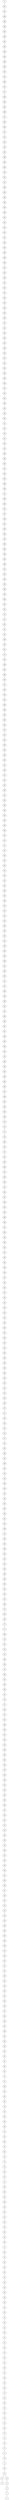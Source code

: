 graph DFS_I_grafoGilbert_500_20  {
0;
487;
497;
496;
490;
499;
495;
498;
491;
492;
480;
494;
486;
493;
478;
479;
484;
475;
477;
488;
465;
481;
489;
471;
485;
468;
472;
474;
482;
470;
467;
469;
483;
464;
476;
462;
473;
466;
459;
463;
456;
458;
460;
453;
461;
442;
452;
457;
454;
455;
450;
448;
449;
425;
434;
440;
447;
445;
451;
429;
432;
444;
430;
446;
427;
431;
443;
438;
420;
428;
435;
437;
441;
426;
433;
400;
436;
422;
419;
423;
439;
415;
424;
402;
417;
414;
418;
421;
416;
412;
408;
403;
382;
413;
404;
405;
399;
409;
411;
398;
406;
401;
407;
396;
397;
390;
395;
373;
383;
386;
389;
393;
384;
410;
392;
394;
379;
388;
378;
380;
387;
391;
374;
377;
381;
371;
375;
385;
376;
367;
372;
364;
366;
363;
368;
358;
370;
343;
356;
362;
369;
359;
361;
365;
355;
357;
353;
354;
360;
335;
349;
350;
351;
346;
347;
352;
345;
348;
331;
342;
338;
344;
340;
320;
334;
339;
332;
341;
317;
327;
333;
337;
330;
322;
328;
321;
323;
326;
325;
336;
291;
324;
314;
318;
303;
315;
316;
310;
329;
306;
319;
309;
313;
293;
305;
311;
312;
308;
294;
298;
301;
275;
288;
300;
307;
297;
289;
292;
296;
304;
274;
299;
302;
283;
290;
286;
295;
287;
269;
281;
282;
284;
280;
276;
273;
277;
270;
285;
278;
271;
267;
265;
268;
279;
263;
259;
272;
264;
257;
258;
262;
253;
266;
260;
261;
236;
254;
256;
250;
251;
255;
238;
248;
249;
247;
252;
234;
237;
242;
245;
233;
235;
241;
224;
246;
223;
239;
243;
244;
228;
230;
225;
220;
240;
232;
202;
213;
231;
219;
229;
227;
211;
222;
218;
221;
214;
217;
212;
207;
209;
216;
208;
226;
210;
193;
206;
200;
215;
197;
204;
205;
199;
201;
203;
196;
178;
198;
182;
188;
195;
191;
192;
194;
189;
190;
180;
181;
185;
187;
184;
173;
183;
179;
177;
171;
186;
174;
167;
176;
175;
148;
163;
172;
168;
154;
160;
166;
151;
170;
117;
159;
157;
145;
164;
169;
161;
165;
155;
156;
140;
158;
162;
153;
149;
146;
143;
135;
152;
150;
138;
147;
144;
131;
141;
142;
132;
133;
125;
129;
137;
123;
130;
139;
121;
128;
136;
127;
134;
113;
122;
115;
116;
118;
109;
119;
105;
126;
106;
114;
124;
98;
111;
112;
103;
107;
110;
88;
96;
102;
94;
97;
104;
120;
95;
108;
93;
101;
99;
92;
82;
91;
86;
90;
77;
87;
100;
56;
84;
85;
76;
79;
83;
68;
89;
74;
81;
60;
75;
80;
70;
72;
78;
48;
67;
73;
64;
69;
55;
66;
54;
65;
45;
63;
52;
62;
34;
36;
71;
46;
47;
58;
53;
61;
57;
50;
59;
38;
49;
39;
41;
44;
51;
40;
42;
43;
31;
35;
33;
25;
32;
21;
29;
37;
30;
24;
28;
27;
23;
19;
22;
26;
15;
18;
20;
14;
9;
12;
17;
6;
13;
2;
16;
8;
11;
5;
10;
4;
3;
7;
1;
0 -- 487;
487 -- 497;
497 -- 496;
496 -- 490;
490 -- 499;
499 -- 495;
495 -- 498;
498 -- 491;
491 -- 492;
492 -- 480;
480 -- 494;
494 -- 486;
486 -- 493;
493 -- 478;
478 -- 479;
479 -- 484;
484 -- 475;
475 -- 477;
477 -- 488;
488 -- 465;
465 -- 481;
481 -- 489;
489 -- 471;
471 -- 485;
485 -- 468;
468 -- 472;
472 -- 474;
474 -- 482;
482 -- 470;
470 -- 467;
467 -- 469;
469 -- 483;
483 -- 464;
464 -- 476;
476 -- 462;
462 -- 473;
473 -- 466;
466 -- 459;
459 -- 463;
463 -- 456;
456 -- 458;
458 -- 460;
460 -- 453;
453 -- 461;
461 -- 442;
442 -- 452;
452 -- 457;
457 -- 454;
454 -- 455;
455 -- 450;
450 -- 448;
448 -- 449;
449 -- 425;
425 -- 434;
434 -- 440;
440 -- 447;
447 -- 445;
445 -- 451;
451 -- 429;
429 -- 432;
432 -- 444;
444 -- 430;
430 -- 446;
446 -- 427;
427 -- 431;
431 -- 443;
443 -- 438;
438 -- 420;
420 -- 428;
428 -- 435;
435 -- 437;
437 -- 441;
441 -- 426;
426 -- 433;
433 -- 400;
400 -- 436;
436 -- 422;
422 -- 419;
419 -- 423;
423 -- 439;
439 -- 415;
415 -- 424;
424 -- 402;
402 -- 417;
417 -- 414;
414 -- 418;
418 -- 421;
421 -- 416;
416 -- 412;
412 -- 408;
408 -- 403;
403 -- 382;
382 -- 413;
413 -- 404;
404 -- 405;
405 -- 399;
399 -- 409;
409 -- 411;
411 -- 398;
398 -- 406;
406 -- 401;
401 -- 407;
407 -- 396;
396 -- 397;
397 -- 390;
390 -- 395;
395 -- 373;
373 -- 383;
383 -- 386;
386 -- 389;
389 -- 393;
393 -- 384;
384 -- 410;
410 -- 392;
392 -- 394;
394 -- 379;
379 -- 388;
388 -- 378;
378 -- 380;
380 -- 387;
387 -- 391;
391 -- 374;
374 -- 377;
377 -- 381;
381 -- 371;
371 -- 375;
375 -- 385;
385 -- 376;
376 -- 367;
367 -- 372;
372 -- 364;
364 -- 366;
366 -- 363;
363 -- 368;
368 -- 358;
358 -- 370;
370 -- 343;
343 -- 356;
356 -- 362;
362 -- 369;
369 -- 359;
359 -- 361;
361 -- 365;
365 -- 355;
355 -- 357;
357 -- 353;
353 -- 354;
354 -- 360;
360 -- 335;
335 -- 349;
349 -- 350;
350 -- 351;
351 -- 346;
346 -- 347;
347 -- 352;
352 -- 345;
345 -- 348;
348 -- 331;
331 -- 342;
342 -- 338;
338 -- 344;
344 -- 340;
340 -- 320;
320 -- 334;
334 -- 339;
339 -- 332;
332 -- 341;
341 -- 317;
317 -- 327;
327 -- 333;
333 -- 337;
337 -- 330;
330 -- 322;
322 -- 328;
328 -- 321;
321 -- 323;
323 -- 326;
326 -- 325;
325 -- 336;
336 -- 291;
291 -- 324;
324 -- 314;
314 -- 318;
318 -- 303;
303 -- 315;
315 -- 316;
316 -- 310;
310 -- 329;
329 -- 306;
306 -- 319;
319 -- 309;
309 -- 313;
313 -- 293;
293 -- 305;
305 -- 311;
311 -- 312;
312 -- 308;
308 -- 294;
294 -- 298;
298 -- 301;
301 -- 275;
275 -- 288;
288 -- 300;
300 -- 307;
307 -- 297;
297 -- 289;
289 -- 292;
292 -- 296;
296 -- 304;
304 -- 274;
274 -- 299;
299 -- 302;
302 -- 283;
283 -- 290;
290 -- 286;
286 -- 295;
295 -- 287;
287 -- 269;
269 -- 281;
281 -- 282;
282 -- 284;
284 -- 280;
280 -- 276;
276 -- 273;
273 -- 277;
277 -- 270;
270 -- 285;
285 -- 278;
278 -- 271;
271 -- 267;
267 -- 265;
265 -- 268;
268 -- 279;
279 -- 263;
263 -- 259;
259 -- 272;
272 -- 264;
264 -- 257;
257 -- 258;
258 -- 262;
262 -- 253;
253 -- 266;
266 -- 260;
260 -- 261;
261 -- 236;
236 -- 254;
254 -- 256;
256 -- 250;
250 -- 251;
251 -- 255;
255 -- 238;
238 -- 248;
248 -- 249;
249 -- 247;
247 -- 252;
252 -- 234;
234 -- 237;
237 -- 242;
242 -- 245;
245 -- 233;
233 -- 235;
235 -- 241;
241 -- 224;
224 -- 246;
246 -- 223;
223 -- 239;
239 -- 243;
243 -- 244;
244 -- 228;
228 -- 230;
230 -- 225;
225 -- 220;
220 -- 240;
240 -- 232;
232 -- 202;
202 -- 213;
213 -- 231;
231 -- 219;
219 -- 229;
229 -- 227;
227 -- 211;
211 -- 222;
222 -- 218;
218 -- 221;
221 -- 214;
214 -- 217;
217 -- 212;
212 -- 207;
207 -- 209;
209 -- 216;
216 -- 208;
208 -- 226;
226 -- 210;
210 -- 193;
193 -- 206;
206 -- 200;
200 -- 215;
215 -- 197;
197 -- 204;
204 -- 205;
205 -- 199;
199 -- 201;
201 -- 203;
203 -- 196;
196 -- 178;
178 -- 198;
198 -- 182;
182 -- 188;
188 -- 195;
195 -- 191;
191 -- 192;
192 -- 194;
194 -- 189;
189 -- 190;
190 -- 180;
180 -- 181;
181 -- 185;
185 -- 187;
187 -- 184;
184 -- 173;
173 -- 183;
183 -- 179;
179 -- 177;
177 -- 171;
171 -- 186;
186 -- 174;
174 -- 167;
167 -- 176;
176 -- 175;
175 -- 148;
148 -- 163;
163 -- 172;
172 -- 168;
168 -- 154;
154 -- 160;
160 -- 166;
166 -- 151;
151 -- 170;
170 -- 117;
117 -- 159;
159 -- 157;
157 -- 145;
145 -- 164;
164 -- 169;
169 -- 161;
161 -- 165;
165 -- 155;
155 -- 156;
156 -- 140;
140 -- 158;
158 -- 162;
162 -- 153;
153 -- 149;
149 -- 146;
146 -- 143;
143 -- 135;
135 -- 152;
152 -- 150;
150 -- 138;
138 -- 147;
147 -- 144;
144 -- 131;
131 -- 141;
141 -- 142;
142 -- 132;
132 -- 133;
133 -- 125;
125 -- 129;
129 -- 137;
137 -- 123;
123 -- 130;
130 -- 139;
139 -- 121;
121 -- 128;
128 -- 136;
136 -- 127;
127 -- 134;
134 -- 113;
113 -- 122;
122 -- 115;
115 -- 116;
116 -- 118;
118 -- 109;
109 -- 119;
119 -- 105;
105 -- 126;
126 -- 106;
106 -- 114;
114 -- 124;
124 -- 98;
98 -- 111;
111 -- 112;
112 -- 103;
103 -- 107;
107 -- 110;
110 -- 88;
88 -- 96;
96 -- 102;
102 -- 94;
94 -- 97;
97 -- 104;
104 -- 120;
120 -- 95;
95 -- 108;
108 -- 93;
93 -- 101;
101 -- 99;
99 -- 92;
92 -- 82;
82 -- 91;
91 -- 86;
86 -- 90;
90 -- 77;
77 -- 87;
87 -- 100;
100 -- 56;
56 -- 84;
84 -- 85;
85 -- 76;
76 -- 79;
79 -- 83;
83 -- 68;
68 -- 89;
89 -- 74;
74 -- 81;
81 -- 60;
60 -- 75;
75 -- 80;
80 -- 70;
70 -- 72;
72 -- 78;
78 -- 48;
48 -- 67;
67 -- 73;
73 -- 64;
64 -- 69;
69 -- 55;
55 -- 66;
66 -- 54;
54 -- 65;
65 -- 45;
45 -- 63;
63 -- 52;
52 -- 62;
62 -- 34;
34 -- 36;
36 -- 71;
71 -- 46;
46 -- 47;
47 -- 58;
58 -- 53;
53 -- 61;
61 -- 57;
57 -- 50;
50 -- 59;
59 -- 38;
38 -- 49;
49 -- 39;
39 -- 41;
41 -- 44;
44 -- 51;
51 -- 40;
40 -- 42;
42 -- 43;
43 -- 31;
31 -- 35;
35 -- 33;
33 -- 25;
25 -- 32;
32 -- 21;
21 -- 29;
29 -- 37;
37 -- 30;
30 -- 24;
24 -- 28;
28 -- 27;
27 -- 23;
23 -- 19;
19 -- 22;
22 -- 26;
26 -- 15;
15 -- 18;
18 -- 20;
20 -- 14;
14 -- 9;
9 -- 12;
12 -- 17;
17 -- 6;
6 -- 13;
13 -- 2;
2 -- 16;
16 -- 8;
8 -- 11;
11 -- 5;
8 -- 10;
10 -- 4;
4 -- 3;
3 -- 7;
7 -- 1;
}